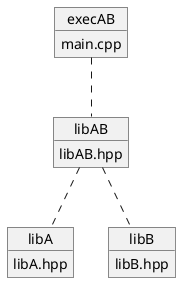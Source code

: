 @startuml libraries

object libA
libA : libA.hpp

object libB
libB : libB.hpp

object libAB
libAB : libAB.hpp

object execAB
execAB : main.cpp

execAB .. libAB
libAB .. libA
libAB .. libB

@enduml
